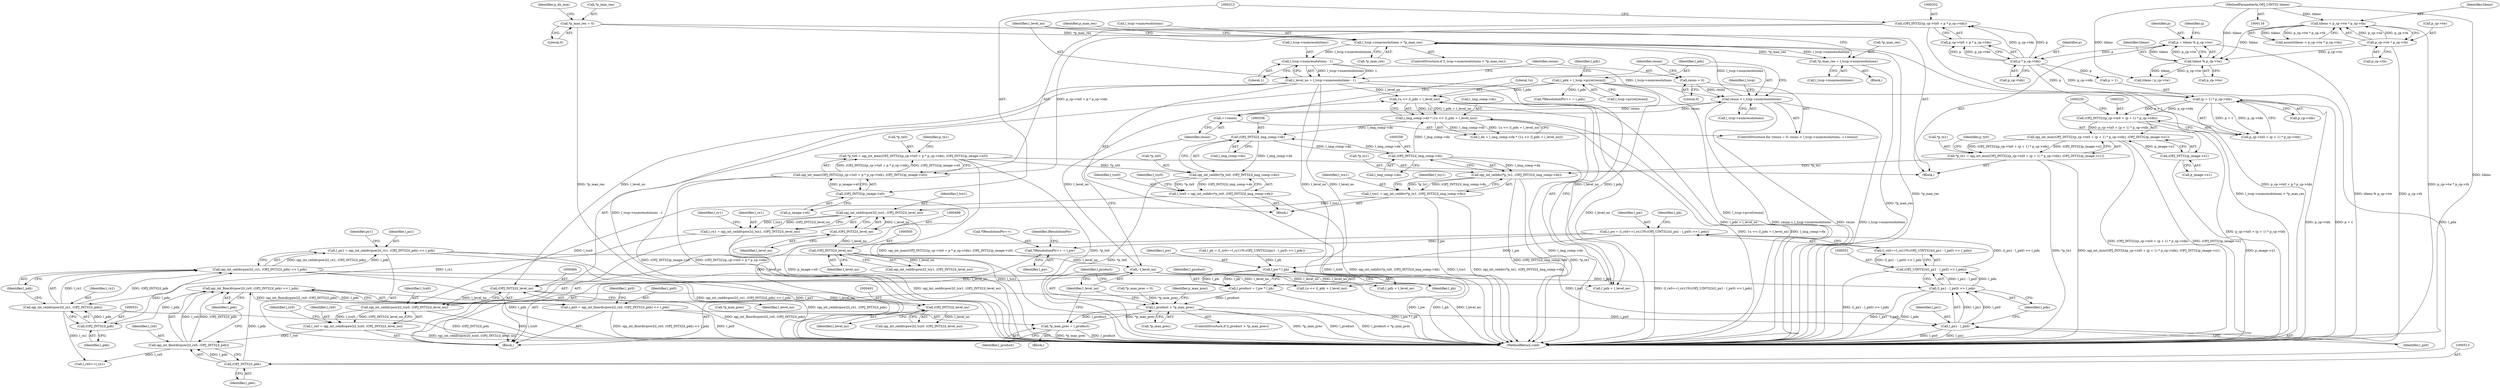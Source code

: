 digraph "1_openjpeg_5d00b719f4b93b1445e6fb4c766b9a9883c57949@integer" {
"1000543" [label="(Call,l_pw = (l_rx0==l_rx1)?0:(OPJ_UINT32)((l_px1 - l_px0) >> l_pdx))"];
"1000550" [label="(Call,(OPJ_UINT32)((l_px1 - l_px0) >> l_pdx))"];
"1000552" [label="(Call,(l_px1 - l_px0) >> l_pdx)"];
"1000553" [label="(Call,l_px1 - l_px0)"];
"1000525" [label="(Call,l_px1 = opj_int_ceildivpow2(l_rx1, (OPJ_INT32)l_pdx) << l_pdx)"];
"1000527" [label="(Call,opj_int_ceildivpow2(l_rx1, (OPJ_INT32)l_pdx) << l_pdx)"];
"1000528" [label="(Call,opj_int_ceildivpow2(l_rx1, (OPJ_INT32)l_pdx))"];
"1000493" [label="(Call,l_rx1 = opj_int_ceildivpow2(l_tcx1, (OPJ_INT32)l_level_no))"];
"1000495" [label="(Call,opj_int_ceildivpow2(l_tcx1, (OPJ_INT32)l_level_no))"];
"1000352" [label="(Call,l_tcx1 = opj_int_ceildiv(*p_tx1, (OPJ_INT32)l_img_comp->dx))"];
"1000354" [label="(Call,opj_int_ceildiv(*p_tx1, (OPJ_INT32)l_img_comp->dx))"];
"1000217" [label="(Call,*p_tx1 = opj_int_min((OPJ_INT32)(p_cp->tx0 + (p + 1) * p_cp->tdx), (OPJ_INT32)p_image->x1))"];
"1000220" [label="(Call,opj_int_min((OPJ_INT32)(p_cp->tx0 + (p + 1) * p_cp->tdx), (OPJ_INT32)p_image->x1))"];
"1000221" [label="(Call,(OPJ_INT32)(p_cp->tx0 + (p + 1) * p_cp->tdx))"];
"1000227" [label="(Call,(p + 1) * p_cp->tdx)"];
"1000207" [label="(Call,p * p_cp->tdx)"];
"1000183" [label="(Call,p = tileno % p_cp->tw)"];
"1000185" [label="(Call,tileno % p_cp->tw)"];
"1000156" [label="(Call,tileno < p_cp->tw * p_cp->th)"];
"1000119" [label="(MethodParameterIn,OPJ_UINT32 tileno)"];
"1000158" [label="(Call,p_cp->tw * p_cp->th)"];
"1000234" [label="(Call,(OPJ_INT32)p_image->x1)"];
"1000357" [label="(Call,(OPJ_INT32)l_img_comp->dx)"];
"1000337" [label="(Call,(OPJ_INT32)l_img_comp->dx)"];
"1000433" [label="(Call,l_img_comp->dx * (1u << (l_pdx + l_level_no)))"];
"1000437" [label="(Call,1u << (l_pdx + l_level_no))"];
"1000407" [label="(Call,l_pdx = l_tccp->prcw[resno])"];
"1000596" [label="(Call,--l_level_no)"];
"1000504" [label="(Call,(OPJ_INT32)l_level_no)"];
"1000497" [label="(Call,(OPJ_INT32)l_level_no)"];
"1000490" [label="(Call,(OPJ_INT32)l_level_no)"];
"1000483" [label="(Call,(OPJ_INT32)l_level_no)"];
"1000386" [label="(Call,l_level_no = l_tccp->numresolutions - 1)"];
"1000388" [label="(Call,l_tccp->numresolutions - 1)"];
"1000373" [label="(Call,l_tccp->numresolutions > *p_max_res)"];
"1000397" [label="(Call,resno < l_tccp->numresolutions)"];
"1000402" [label="(Call,++resno)"];
"1000394" [label="(Call,resno = 0)"];
"1000285" [label="(Call,*p_max_res = 0)"];
"1000380" [label="(Call,*p_max_res = l_tccp->numresolutions)"];
"1000530" [label="(Call,(OPJ_INT32)l_pdx)"];
"1000509" [label="(Call,opj_int_floordivpow2(l_rx0, (OPJ_INT32)l_pdx) << l_pdx)"];
"1000510" [label="(Call,opj_int_floordivpow2(l_rx0, (OPJ_INT32)l_pdx))"];
"1000479" [label="(Call,l_rx0 = opj_int_ceildivpow2(l_tcx0, (OPJ_INT32)l_level_no))"];
"1000481" [label="(Call,opj_int_ceildivpow2(l_tcx0, (OPJ_INT32)l_level_no))"];
"1000332" [label="(Call,l_tcx0 = opj_int_ceildiv(*p_tx0, (OPJ_INT32)l_img_comp->dx))"];
"1000334" [label="(Call,opj_int_ceildiv(*p_tx0, (OPJ_INT32)l_img_comp->dx))"];
"1000197" [label="(Call,*p_tx0 = opj_int_max((OPJ_INT32)(p_cp->tx0 + p * p_cp->tdx), (OPJ_INT32)p_image->x0))"];
"1000200" [label="(Call,opj_int_max((OPJ_INT32)(p_cp->tx0 + p * p_cp->tdx), (OPJ_INT32)p_image->x0))"];
"1000201" [label="(Call,(OPJ_INT32)(p_cp->tx0 + p * p_cp->tdx))"];
"1000212" [label="(Call,(OPJ_INT32)p_image->x0)"];
"1000512" [label="(Call,(OPJ_INT32)l_pdx)"];
"1000507" [label="(Call,l_px0 = opj_int_floordivpow2(l_rx0, (OPJ_INT32)l_pdx) << l_pdx)"];
"1000571" [label="(Call,*lResolutionPtr++ = l_pw)"];
"1000583" [label="(Call,l_pw * l_ph)"];
"1000581" [label="(Call,l_product = l_pw * l_ph)"];
"1000587" [label="(Call,l_product > *p_max_prec)"];
"1000592" [label="(Call,*p_max_prec = l_product)"];
"1000533" [label="(Identifier,l_pdx)"];
"1000183" [label="(Call,p = tileno % p_cp->tw)"];
"1000192" [label="(Call,tileno / p_cp->tw)"];
"1000187" [label="(Call,p_cp->tw)"];
"1000339" [label="(Call,l_img_comp->dx)"];
"1000546" [label="(Call,l_rx0==l_rx1)"];
"1000387" [label="(Identifier,l_level_no)"];
"1000499" [label="(Identifier,l_level_no)"];
"1000595" [label="(Identifier,l_product)"];
"1000381" [label="(Call,*p_max_res)"];
"1000506" [label="(Identifier,l_level_no)"];
"1000404" [label="(Block,)"];
"1000495" [label="(Call,opj_int_ceildivpow2(l_tcx1, (OPJ_INT32)l_level_no))"];
"1000448" [label="(Call,1u << (l_pdy + l_level_no))"];
"1000433" [label="(Call,l_img_comp->dx * (1u << (l_pdx + l_level_no)))"];
"1000488" [label="(Call,opj_int_ceildivpow2(l_tcy0, (OPJ_INT32)l_level_no))"];
"1000156" [label="(Call,tileno < p_cp->tw * p_cp->th)"];
"1000515" [label="(Identifier,l_pdx)"];
"1000386" [label="(Call,l_level_no = l_tccp->numresolutions - 1)"];
"1000415" [label="(Identifier,l_pdy)"];
"1000353" [label="(Identifier,l_tcx1)"];
"1000286" [label="(Call,*p_max_res)"];
"1000556" [label="(Identifier,l_pdx)"];
"1000208" [label="(Identifier,p)"];
"1000596" [label="(Call,--l_level_no)"];
"1000530" [label="(Call,(OPJ_INT32)l_pdx)"];
"1000583" [label="(Call,l_pw * l_ph)"];
"1000352" [label="(Call,l_tcx1 = opj_int_ceildiv(*p_tx1, (OPJ_INT32)l_img_comp->dx))"];
"1000217" [label="(Call,*p_tx1 = opj_int_min((OPJ_INT32)(p_cp->tx0 + (p + 1) * p_cp->tdx), (OPJ_INT32)p_image->x1))"];
"1000186" [label="(Identifier,tileno)"];
"1000511" [label="(Identifier,l_rx0)"];
"1000359" [label="(Call,l_img_comp->dx)"];
"1000343" [label="(Identifier,l_tcy0)"];
"1000220" [label="(Call,opj_int_min((OPJ_INT32)(p_cp->tx0 + (p + 1) * p_cp->tdx), (OPJ_INT32)p_image->x1))"];
"1000602" [label="(MethodReturn,void)"];
"1000158" [label="(Call,p_cp->tw * p_cp->th)"];
"1000434" [label="(Call,l_img_comp->dx)"];
"1000582" [label="(Identifier,l_product)"];
"1000392" [label="(Literal,1)"];
"1000397" [label="(Call,resno < l_tccp->numresolutions)"];
"1000408" [label="(Identifier,l_pdx)"];
"1000584" [label="(Identifier,l_pw)"];
"1000212" [label="(Call,(OPJ_INT32)p_image->x0)"];
"1000571" [label="(Call,*lResolutionPtr++ = l_pw)"];
"1000512" [label="(Call,(OPJ_INT32)l_pdx)"];
"1000526" [label="(Identifier,l_px1)"];
"1000200" [label="(Call,opj_int_max((OPJ_INT32)(p_cp->tx0 + p * p_cp->tdx), (OPJ_INT32)p_image->x0))"];
"1000388" [label="(Call,l_tccp->numresolutions - 1)"];
"1000483" [label="(Call,(OPJ_INT32)l_level_no)"];
"1000508" [label="(Identifier,l_px0)"];
"1000281" [label="(Call,*p_max_prec = 0)"];
"1000197" [label="(Call,*p_tx0 = opj_int_max((OPJ_INT32)(p_cp->tx0 + p * p_cp->tdx), (OPJ_INT32)p_image->x0))"];
"1000379" [label="(Block,)"];
"1000585" [label="(Identifier,l_ph)"];
"1000494" [label="(Identifier,l_rx1)"];
"1000285" [label="(Call,*p_max_res = 0)"];
"1000579" [label="(Identifier,lResolutionPtr)"];
"1000380" [label="(Call,*p_max_res = l_tccp->numresolutions)"];
"1000493" [label="(Call,l_rx1 = opj_int_ceildivpow2(l_tcx1, (OPJ_INT32)l_level_no))"];
"1000363" [label="(Identifier,l_tcy1)"];
"1000162" [label="(Call,p_cp->th)"];
"1000231" [label="(Call,p_cp->tdx)"];
"1000597" [label="(Identifier,l_level_no)"];
"1000485" [label="(Identifier,l_level_no)"];
"1000557" [label="(Call,l_ph = (l_ry0==l_ry1)?0:(OPJ_UINT32)((py1 - l_py0) >> l_pdy))"];
"1000502" [label="(Call,opj_int_ceildivpow2(l_tcy1, (OPJ_INT32)l_level_no))"];
"1000223" [label="(Call,p_cp->tx0 + (p + 1) * p_cp->tdx)"];
"1000396" [label="(Literal,0)"];
"1000587" [label="(Call,l_product > *p_max_prec)"];
"1000552" [label="(Call,(l_px1 - l_px0) >> l_pdx)"];
"1000393" [label="(ControlStructure,for (resno = 0; resno < l_tccp->numresolutions; ++resno))"];
"1000588" [label="(Identifier,l_product)"];
"1000545" [label="(Call,(l_rx0==l_rx1)?0:(OPJ_UINT32)((l_px1 - l_px0) >> l_pdx))"];
"1000487" [label="(Identifier,l_ry0)"];
"1000402" [label="(Call,++resno)"];
"1000479" [label="(Call,l_rx0 = opj_int_ceildivpow2(l_tcx0, (OPJ_INT32)l_level_no))"];
"1000589" [label="(Call,*p_max_prec)"];
"1000599" [label="(Identifier,l_tccp)"];
"1000555" [label="(Identifier,l_px0)"];
"1000501" [label="(Identifier,l_ry1)"];
"1000480" [label="(Identifier,l_rx0)"];
"1000218" [label="(Call,*p_tx1)"];
"1000221" [label="(Call,(OPJ_INT32)(p_cp->tx0 + (p + 1) * p_cp->tdx))"];
"1000394" [label="(Call,resno = 0)"];
"1000185" [label="(Call,tileno % p_cp->tw)"];
"1000377" [label="(Call,*p_max_res)"];
"1000431" [label="(Call,l_dx = l_img_comp->dx * (1u << (l_pdx + l_level_no)))"];
"1000544" [label="(Identifier,l_pw)"];
"1000373" [label="(Call,l_tccp->numresolutions > *p_max_res)"];
"1000553" [label="(Call,l_px1 - l_px0)"];
"1000593" [label="(Call,*p_max_prec)"];
"1000591" [label="(Block,)"];
"1000332" [label="(Call,l_tcx0 = opj_int_ceildiv(*p_tx0, (OPJ_INT32)l_img_comp->dx))"];
"1000532" [label="(Identifier,l_pdx)"];
"1000507" [label="(Call,l_px0 = opj_int_floordivpow2(l_rx0, (OPJ_INT32)l_pdx) << l_pdx)"];
"1000219" [label="(Identifier,p_tx1)"];
"1000529" [label="(Identifier,l_rx1)"];
"1000514" [label="(Identifier,l_pdx)"];
"1000155" [label="(Call,assert(tileno < p_cp->tw * p_cp->th))"];
"1000191" [label="(Identifier,q)"];
"1000241" [label="(Identifier,p_ty0)"];
"1000482" [label="(Identifier,l_tcx0)"];
"1000421" [label="(Call,*lResolutionPtr++ = l_pdx)"];
"1000201" [label="(Call,(OPJ_INT32)(p_cp->tx0 + p * p_cp->tdx))"];
"1000572" [label="(Call,*lResolutionPtr++)"];
"1000517" [label="(Identifier,l_py0)"];
"1000403" [label="(Identifier,resno)"];
"1000288" [label="(Literal,0)"];
"1000357" [label="(Call,(OPJ_INT32)l_img_comp->dx)"];
"1000159" [label="(Call,p_cp->tw)"];
"1000308" [label="(Block,)"];
"1000450" [label="(Call,l_pdy + l_level_no)"];
"1000157" [label="(Identifier,tileno)"];
"1000535" [label="(Identifier,py1)"];
"1000439" [label="(Call,l_pdx + l_level_no)"];
"1000236" [label="(Call,p_image->x1)"];
"1000481" [label="(Call,opj_int_ceildivpow2(l_tcx0, (OPJ_INT32)l_level_no))"];
"1000586" [label="(ControlStructure,if (l_product > *p_max_prec))"];
"1000492" [label="(Identifier,l_level_no)"];
"1000592" [label="(Call,*p_max_prec = l_product)"];
"1000198" [label="(Call,*p_tx0)"];
"1000525" [label="(Call,l_px1 = opj_int_ceildivpow2(l_rx1, (OPJ_INT32)l_pdx) << l_pdx)"];
"1000209" [label="(Call,p_cp->tdx)"];
"1000334" [label="(Call,opj_int_ceildiv(*p_tx0, (OPJ_INT32)l_img_comp->dx))"];
"1000558" [label="(Identifier,l_ph)"];
"1000382" [label="(Identifier,p_max_res)"];
"1000227" [label="(Call,(p + 1) * p_cp->tdx)"];
"1000504" [label="(Call,(OPJ_INT32)l_level_no)"];
"1000291" [label="(Identifier,p_dx_min)"];
"1000355" [label="(Call,*p_tx1)"];
"1000543" [label="(Call,l_pw = (l_rx0==l_rx1)?0:(OPJ_UINT32)((l_px1 - l_px0) >> l_pdx))"];
"1000554" [label="(Identifier,l_px1)"];
"1000527" [label="(Call,opj_int_ceildivpow2(l_rx1, (OPJ_INT32)l_pdx) << l_pdx)"];
"1000333" [label="(Identifier,l_tcx0)"];
"1000398" [label="(Identifier,resno)"];
"1000234" [label="(Call,(OPJ_INT32)p_image->x1)"];
"1000354" [label="(Call,opj_int_ceildiv(*p_tx1, (OPJ_INT32)l_img_comp->dx))"];
"1000372" [label="(ControlStructure,if (l_tccp->numresolutions > *p_max_res))"];
"1000437" [label="(Call,1u << (l_pdx + l_level_no))"];
"1000407" [label="(Call,l_pdx = l_tccp->prcw[resno])"];
"1000383" [label="(Call,l_tccp->numresolutions)"];
"1000214" [label="(Call,p_image->x0)"];
"1000509" [label="(Call,opj_int_floordivpow2(l_rx0, (OPJ_INT32)l_pdx) << l_pdx)"];
"1000438" [label="(Literal,1u)"];
"1000575" [label="(Identifier,l_pw)"];
"1000496" [label="(Identifier,l_tcx1)"];
"1000550" [label="(Call,(OPJ_UINT32)((l_px1 - l_px0) >> l_pdx))"];
"1000399" [label="(Call,l_tccp->numresolutions)"];
"1000337" [label="(Call,(OPJ_INT32)l_img_comp->dx)"];
"1000497" [label="(Call,(OPJ_INT32)l_level_no)"];
"1000335" [label="(Call,*p_tx0)"];
"1000409" [label="(Call,l_tccp->prcw[resno])"];
"1000490" [label="(Call,(OPJ_INT32)l_level_no)"];
"1000581" [label="(Call,l_product = l_pw * l_ph)"];
"1000594" [label="(Identifier,p_max_prec)"];
"1000129" [label="(Block,)"];
"1000119" [label="(MethodParameterIn,OPJ_UINT32 tileno)"];
"1000389" [label="(Call,l_tccp->numresolutions)"];
"1000207" [label="(Call,p * p_cp->tdx)"];
"1000510" [label="(Call,opj_int_floordivpow2(l_rx0, (OPJ_INT32)l_pdx))"];
"1000203" [label="(Call,p_cp->tx0 + p * p_cp->tdx)"];
"1000528" [label="(Call,opj_int_ceildivpow2(l_rx1, (OPJ_INT32)l_pdx))"];
"1000374" [label="(Call,l_tccp->numresolutions)"];
"1000395" [label="(Identifier,resno)"];
"1000228" [label="(Call,p + 1)"];
"1000184" [label="(Identifier,p)"];
"1000543" -> "1000404"  [label="AST: "];
"1000543" -> "1000545"  [label="CFG: "];
"1000544" -> "1000543"  [label="AST: "];
"1000545" -> "1000543"  [label="AST: "];
"1000558" -> "1000543"  [label="CFG: "];
"1000543" -> "1000602"  [label="DDG: (l_rx0==l_rx1)?0:(OPJ_UINT32)((l_px1 - l_px0) >> l_pdx)"];
"1000550" -> "1000543"  [label="DDG: (l_px1 - l_px0) >> l_pdx"];
"1000543" -> "1000571"  [label="DDG: l_pw"];
"1000543" -> "1000583"  [label="DDG: l_pw"];
"1000550" -> "1000545"  [label="AST: "];
"1000550" -> "1000552"  [label="CFG: "];
"1000551" -> "1000550"  [label="AST: "];
"1000552" -> "1000550"  [label="AST: "];
"1000545" -> "1000550"  [label="CFG: "];
"1000550" -> "1000602"  [label="DDG: (l_px1 - l_px0) >> l_pdx"];
"1000550" -> "1000545"  [label="DDG: (l_px1 - l_px0) >> l_pdx"];
"1000552" -> "1000550"  [label="DDG: l_px1 - l_px0"];
"1000552" -> "1000550"  [label="DDG: l_pdx"];
"1000552" -> "1000556"  [label="CFG: "];
"1000553" -> "1000552"  [label="AST: "];
"1000556" -> "1000552"  [label="AST: "];
"1000552" -> "1000602"  [label="DDG: l_px1 - l_px0"];
"1000552" -> "1000602"  [label="DDG: l_pdx"];
"1000553" -> "1000552"  [label="DDG: l_px1"];
"1000553" -> "1000552"  [label="DDG: l_px0"];
"1000527" -> "1000552"  [label="DDG: l_pdx"];
"1000553" -> "1000555"  [label="CFG: "];
"1000554" -> "1000553"  [label="AST: "];
"1000555" -> "1000553"  [label="AST: "];
"1000556" -> "1000553"  [label="CFG: "];
"1000553" -> "1000602"  [label="DDG: l_px1"];
"1000553" -> "1000602"  [label="DDG: l_px0"];
"1000525" -> "1000553"  [label="DDG: l_px1"];
"1000507" -> "1000553"  [label="DDG: l_px0"];
"1000525" -> "1000404"  [label="AST: "];
"1000525" -> "1000527"  [label="CFG: "];
"1000526" -> "1000525"  [label="AST: "];
"1000527" -> "1000525"  [label="AST: "];
"1000535" -> "1000525"  [label="CFG: "];
"1000525" -> "1000602"  [label="DDG: l_px1"];
"1000525" -> "1000602"  [label="DDG: opj_int_ceildivpow2(l_rx1, (OPJ_INT32)l_pdx) << l_pdx"];
"1000527" -> "1000525"  [label="DDG: opj_int_ceildivpow2(l_rx1, (OPJ_INT32)l_pdx)"];
"1000527" -> "1000525"  [label="DDG: l_pdx"];
"1000527" -> "1000533"  [label="CFG: "];
"1000528" -> "1000527"  [label="AST: "];
"1000533" -> "1000527"  [label="AST: "];
"1000527" -> "1000602"  [label="DDG: l_pdx"];
"1000527" -> "1000602"  [label="DDG: opj_int_ceildivpow2(l_rx1, (OPJ_INT32)l_pdx)"];
"1000528" -> "1000527"  [label="DDG: l_rx1"];
"1000528" -> "1000527"  [label="DDG: (OPJ_INT32)l_pdx"];
"1000530" -> "1000527"  [label="DDG: l_pdx"];
"1000528" -> "1000530"  [label="CFG: "];
"1000529" -> "1000528"  [label="AST: "];
"1000530" -> "1000528"  [label="AST: "];
"1000533" -> "1000528"  [label="CFG: "];
"1000528" -> "1000602"  [label="DDG: (OPJ_INT32)l_pdx"];
"1000493" -> "1000528"  [label="DDG: l_rx1"];
"1000530" -> "1000528"  [label="DDG: l_pdx"];
"1000528" -> "1000546"  [label="DDG: l_rx1"];
"1000493" -> "1000404"  [label="AST: "];
"1000493" -> "1000495"  [label="CFG: "];
"1000494" -> "1000493"  [label="AST: "];
"1000495" -> "1000493"  [label="AST: "];
"1000501" -> "1000493"  [label="CFG: "];
"1000493" -> "1000602"  [label="DDG: opj_int_ceildivpow2(l_tcx1, (OPJ_INT32)l_level_no)"];
"1000495" -> "1000493"  [label="DDG: l_tcx1"];
"1000495" -> "1000493"  [label="DDG: (OPJ_INT32)l_level_no"];
"1000495" -> "1000497"  [label="CFG: "];
"1000496" -> "1000495"  [label="AST: "];
"1000497" -> "1000495"  [label="AST: "];
"1000495" -> "1000602"  [label="DDG: l_tcx1"];
"1000352" -> "1000495"  [label="DDG: l_tcx1"];
"1000497" -> "1000495"  [label="DDG: l_level_no"];
"1000352" -> "1000308"  [label="AST: "];
"1000352" -> "1000354"  [label="CFG: "];
"1000353" -> "1000352"  [label="AST: "];
"1000354" -> "1000352"  [label="AST: "];
"1000363" -> "1000352"  [label="CFG: "];
"1000352" -> "1000602"  [label="DDG: l_tcx1"];
"1000352" -> "1000602"  [label="DDG: opj_int_ceildiv(*p_tx1, (OPJ_INT32)l_img_comp->dx)"];
"1000354" -> "1000352"  [label="DDG: *p_tx1"];
"1000354" -> "1000352"  [label="DDG: (OPJ_INT32)l_img_comp->dx"];
"1000354" -> "1000357"  [label="CFG: "];
"1000355" -> "1000354"  [label="AST: "];
"1000357" -> "1000354"  [label="AST: "];
"1000354" -> "1000602"  [label="DDG: (OPJ_INT32)l_img_comp->dx"];
"1000354" -> "1000602"  [label="DDG: *p_tx1"];
"1000217" -> "1000354"  [label="DDG: *p_tx1"];
"1000357" -> "1000354"  [label="DDG: l_img_comp->dx"];
"1000217" -> "1000129"  [label="AST: "];
"1000217" -> "1000220"  [label="CFG: "];
"1000218" -> "1000217"  [label="AST: "];
"1000220" -> "1000217"  [label="AST: "];
"1000241" -> "1000217"  [label="CFG: "];
"1000217" -> "1000602"  [label="DDG: *p_tx1"];
"1000217" -> "1000602"  [label="DDG: opj_int_min((OPJ_INT32)(p_cp->tx0 + (p + 1) * p_cp->tdx), (OPJ_INT32)p_image->x1)"];
"1000220" -> "1000217"  [label="DDG: (OPJ_INT32)(p_cp->tx0 + (p + 1) * p_cp->tdx)"];
"1000220" -> "1000217"  [label="DDG: (OPJ_INT32)p_image->x1"];
"1000220" -> "1000234"  [label="CFG: "];
"1000221" -> "1000220"  [label="AST: "];
"1000234" -> "1000220"  [label="AST: "];
"1000220" -> "1000602"  [label="DDG: (OPJ_INT32)(p_cp->tx0 + (p + 1) * p_cp->tdx)"];
"1000220" -> "1000602"  [label="DDG: (OPJ_INT32)p_image->x1"];
"1000221" -> "1000220"  [label="DDG: p_cp->tx0 + (p + 1) * p_cp->tdx"];
"1000234" -> "1000220"  [label="DDG: p_image->x1"];
"1000221" -> "1000223"  [label="CFG: "];
"1000222" -> "1000221"  [label="AST: "];
"1000223" -> "1000221"  [label="AST: "];
"1000235" -> "1000221"  [label="CFG: "];
"1000221" -> "1000602"  [label="DDG: p_cp->tx0 + (p + 1) * p_cp->tdx"];
"1000227" -> "1000221"  [label="DDG: p + 1"];
"1000227" -> "1000221"  [label="DDG: p_cp->tdx"];
"1000227" -> "1000223"  [label="AST: "];
"1000227" -> "1000231"  [label="CFG: "];
"1000228" -> "1000227"  [label="AST: "];
"1000231" -> "1000227"  [label="AST: "];
"1000223" -> "1000227"  [label="CFG: "];
"1000227" -> "1000602"  [label="DDG: p + 1"];
"1000227" -> "1000602"  [label="DDG: p_cp->tdx"];
"1000227" -> "1000223"  [label="DDG: p + 1"];
"1000227" -> "1000223"  [label="DDG: p_cp->tdx"];
"1000207" -> "1000227"  [label="DDG: p"];
"1000207" -> "1000227"  [label="DDG: p_cp->tdx"];
"1000207" -> "1000203"  [label="AST: "];
"1000207" -> "1000209"  [label="CFG: "];
"1000208" -> "1000207"  [label="AST: "];
"1000209" -> "1000207"  [label="AST: "];
"1000203" -> "1000207"  [label="CFG: "];
"1000207" -> "1000201"  [label="DDG: p"];
"1000207" -> "1000201"  [label="DDG: p_cp->tdx"];
"1000207" -> "1000203"  [label="DDG: p"];
"1000207" -> "1000203"  [label="DDG: p_cp->tdx"];
"1000183" -> "1000207"  [label="DDG: p"];
"1000207" -> "1000228"  [label="DDG: p"];
"1000183" -> "1000129"  [label="AST: "];
"1000183" -> "1000185"  [label="CFG: "];
"1000184" -> "1000183"  [label="AST: "];
"1000185" -> "1000183"  [label="AST: "];
"1000191" -> "1000183"  [label="CFG: "];
"1000183" -> "1000602"  [label="DDG: tileno % p_cp->tw"];
"1000185" -> "1000183"  [label="DDG: tileno"];
"1000185" -> "1000183"  [label="DDG: p_cp->tw"];
"1000185" -> "1000187"  [label="CFG: "];
"1000186" -> "1000185"  [label="AST: "];
"1000187" -> "1000185"  [label="AST: "];
"1000156" -> "1000185"  [label="DDG: tileno"];
"1000119" -> "1000185"  [label="DDG: tileno"];
"1000158" -> "1000185"  [label="DDG: p_cp->tw"];
"1000185" -> "1000192"  [label="DDG: tileno"];
"1000185" -> "1000192"  [label="DDG: p_cp->tw"];
"1000156" -> "1000155"  [label="AST: "];
"1000156" -> "1000158"  [label="CFG: "];
"1000157" -> "1000156"  [label="AST: "];
"1000158" -> "1000156"  [label="AST: "];
"1000155" -> "1000156"  [label="CFG: "];
"1000156" -> "1000602"  [label="DDG: p_cp->tw * p_cp->th"];
"1000156" -> "1000155"  [label="DDG: tileno"];
"1000156" -> "1000155"  [label="DDG: p_cp->tw * p_cp->th"];
"1000119" -> "1000156"  [label="DDG: tileno"];
"1000158" -> "1000156"  [label="DDG: p_cp->tw"];
"1000158" -> "1000156"  [label="DDG: p_cp->th"];
"1000119" -> "1000116"  [label="AST: "];
"1000119" -> "1000602"  [label="DDG: tileno"];
"1000119" -> "1000192"  [label="DDG: tileno"];
"1000158" -> "1000162"  [label="CFG: "];
"1000159" -> "1000158"  [label="AST: "];
"1000162" -> "1000158"  [label="AST: "];
"1000158" -> "1000602"  [label="DDG: p_cp->th"];
"1000234" -> "1000236"  [label="CFG: "];
"1000235" -> "1000234"  [label="AST: "];
"1000236" -> "1000234"  [label="AST: "];
"1000234" -> "1000602"  [label="DDG: p_image->x1"];
"1000357" -> "1000359"  [label="CFG: "];
"1000358" -> "1000357"  [label="AST: "];
"1000359" -> "1000357"  [label="AST: "];
"1000357" -> "1000602"  [label="DDG: l_img_comp->dx"];
"1000357" -> "1000337"  [label="DDG: l_img_comp->dx"];
"1000337" -> "1000357"  [label="DDG: l_img_comp->dx"];
"1000357" -> "1000433"  [label="DDG: l_img_comp->dx"];
"1000337" -> "1000334"  [label="AST: "];
"1000337" -> "1000339"  [label="CFG: "];
"1000338" -> "1000337"  [label="AST: "];
"1000339" -> "1000337"  [label="AST: "];
"1000334" -> "1000337"  [label="CFG: "];
"1000337" -> "1000334"  [label="DDG: l_img_comp->dx"];
"1000433" -> "1000337"  [label="DDG: l_img_comp->dx"];
"1000433" -> "1000431"  [label="AST: "];
"1000433" -> "1000437"  [label="CFG: "];
"1000434" -> "1000433"  [label="AST: "];
"1000437" -> "1000433"  [label="AST: "];
"1000431" -> "1000433"  [label="CFG: "];
"1000433" -> "1000602"  [label="DDG: 1u << (l_pdx + l_level_no)"];
"1000433" -> "1000602"  [label="DDG: l_img_comp->dx"];
"1000433" -> "1000431"  [label="DDG: l_img_comp->dx"];
"1000433" -> "1000431"  [label="DDG: 1u << (l_pdx + l_level_no)"];
"1000437" -> "1000433"  [label="DDG: 1u"];
"1000437" -> "1000433"  [label="DDG: l_pdx + l_level_no"];
"1000437" -> "1000439"  [label="CFG: "];
"1000438" -> "1000437"  [label="AST: "];
"1000439" -> "1000437"  [label="AST: "];
"1000437" -> "1000602"  [label="DDG: l_pdx + l_level_no"];
"1000407" -> "1000437"  [label="DDG: l_pdx"];
"1000596" -> "1000437"  [label="DDG: l_level_no"];
"1000386" -> "1000437"  [label="DDG: l_level_no"];
"1000407" -> "1000404"  [label="AST: "];
"1000407" -> "1000409"  [label="CFG: "];
"1000408" -> "1000407"  [label="AST: "];
"1000409" -> "1000407"  [label="AST: "];
"1000415" -> "1000407"  [label="CFG: "];
"1000407" -> "1000602"  [label="DDG: l_tccp->prcw[resno]"];
"1000407" -> "1000421"  [label="DDG: l_pdx"];
"1000407" -> "1000439"  [label="DDG: l_pdx"];
"1000407" -> "1000512"  [label="DDG: l_pdx"];
"1000596" -> "1000404"  [label="AST: "];
"1000596" -> "1000597"  [label="CFG: "];
"1000597" -> "1000596"  [label="AST: "];
"1000403" -> "1000596"  [label="CFG: "];
"1000596" -> "1000602"  [label="DDG: l_level_no"];
"1000596" -> "1000439"  [label="DDG: l_level_no"];
"1000596" -> "1000448"  [label="DDG: l_level_no"];
"1000596" -> "1000450"  [label="DDG: l_level_no"];
"1000596" -> "1000483"  [label="DDG: l_level_no"];
"1000504" -> "1000596"  [label="DDG: l_level_no"];
"1000504" -> "1000502"  [label="AST: "];
"1000504" -> "1000506"  [label="CFG: "];
"1000505" -> "1000504"  [label="AST: "];
"1000506" -> "1000504"  [label="AST: "];
"1000502" -> "1000504"  [label="CFG: "];
"1000504" -> "1000502"  [label="DDG: l_level_no"];
"1000497" -> "1000504"  [label="DDG: l_level_no"];
"1000497" -> "1000499"  [label="CFG: "];
"1000498" -> "1000497"  [label="AST: "];
"1000499" -> "1000497"  [label="AST: "];
"1000490" -> "1000497"  [label="DDG: l_level_no"];
"1000490" -> "1000488"  [label="AST: "];
"1000490" -> "1000492"  [label="CFG: "];
"1000491" -> "1000490"  [label="AST: "];
"1000492" -> "1000490"  [label="AST: "];
"1000488" -> "1000490"  [label="CFG: "];
"1000490" -> "1000488"  [label="DDG: l_level_no"];
"1000483" -> "1000490"  [label="DDG: l_level_no"];
"1000483" -> "1000481"  [label="AST: "];
"1000483" -> "1000485"  [label="CFG: "];
"1000484" -> "1000483"  [label="AST: "];
"1000485" -> "1000483"  [label="AST: "];
"1000481" -> "1000483"  [label="CFG: "];
"1000483" -> "1000481"  [label="DDG: l_level_no"];
"1000386" -> "1000483"  [label="DDG: l_level_no"];
"1000386" -> "1000308"  [label="AST: "];
"1000386" -> "1000388"  [label="CFG: "];
"1000387" -> "1000386"  [label="AST: "];
"1000388" -> "1000386"  [label="AST: "];
"1000395" -> "1000386"  [label="CFG: "];
"1000386" -> "1000602"  [label="DDG: l_tccp->numresolutions - 1"];
"1000386" -> "1000602"  [label="DDG: l_level_no"];
"1000388" -> "1000386"  [label="DDG: l_tccp->numresolutions"];
"1000388" -> "1000386"  [label="DDG: 1"];
"1000386" -> "1000439"  [label="DDG: l_level_no"];
"1000386" -> "1000448"  [label="DDG: l_level_no"];
"1000386" -> "1000450"  [label="DDG: l_level_no"];
"1000388" -> "1000392"  [label="CFG: "];
"1000389" -> "1000388"  [label="AST: "];
"1000392" -> "1000388"  [label="AST: "];
"1000373" -> "1000388"  [label="DDG: l_tccp->numresolutions"];
"1000388" -> "1000397"  [label="DDG: l_tccp->numresolutions"];
"1000373" -> "1000372"  [label="AST: "];
"1000373" -> "1000377"  [label="CFG: "];
"1000374" -> "1000373"  [label="AST: "];
"1000377" -> "1000373"  [label="AST: "];
"1000382" -> "1000373"  [label="CFG: "];
"1000387" -> "1000373"  [label="CFG: "];
"1000373" -> "1000602"  [label="DDG: *p_max_res"];
"1000373" -> "1000602"  [label="DDG: l_tccp->numresolutions > *p_max_res"];
"1000397" -> "1000373"  [label="DDG: l_tccp->numresolutions"];
"1000285" -> "1000373"  [label="DDG: *p_max_res"];
"1000380" -> "1000373"  [label="DDG: *p_max_res"];
"1000373" -> "1000380"  [label="DDG: l_tccp->numresolutions"];
"1000397" -> "1000393"  [label="AST: "];
"1000397" -> "1000399"  [label="CFG: "];
"1000398" -> "1000397"  [label="AST: "];
"1000399" -> "1000397"  [label="AST: "];
"1000408" -> "1000397"  [label="CFG: "];
"1000599" -> "1000397"  [label="CFG: "];
"1000397" -> "1000602"  [label="DDG: resno < l_tccp->numresolutions"];
"1000397" -> "1000602"  [label="DDG: resno"];
"1000397" -> "1000602"  [label="DDG: l_tccp->numresolutions"];
"1000402" -> "1000397"  [label="DDG: resno"];
"1000394" -> "1000397"  [label="DDG: resno"];
"1000397" -> "1000402"  [label="DDG: resno"];
"1000402" -> "1000393"  [label="AST: "];
"1000402" -> "1000403"  [label="CFG: "];
"1000403" -> "1000402"  [label="AST: "];
"1000398" -> "1000402"  [label="CFG: "];
"1000394" -> "1000393"  [label="AST: "];
"1000394" -> "1000396"  [label="CFG: "];
"1000395" -> "1000394"  [label="AST: "];
"1000396" -> "1000394"  [label="AST: "];
"1000398" -> "1000394"  [label="CFG: "];
"1000285" -> "1000129"  [label="AST: "];
"1000285" -> "1000288"  [label="CFG: "];
"1000286" -> "1000285"  [label="AST: "];
"1000288" -> "1000285"  [label="AST: "];
"1000291" -> "1000285"  [label="CFG: "];
"1000285" -> "1000602"  [label="DDG: *p_max_res"];
"1000380" -> "1000379"  [label="AST: "];
"1000380" -> "1000383"  [label="CFG: "];
"1000381" -> "1000380"  [label="AST: "];
"1000383" -> "1000380"  [label="AST: "];
"1000387" -> "1000380"  [label="CFG: "];
"1000380" -> "1000602"  [label="DDG: *p_max_res"];
"1000530" -> "1000532"  [label="CFG: "];
"1000531" -> "1000530"  [label="AST: "];
"1000532" -> "1000530"  [label="AST: "];
"1000509" -> "1000530"  [label="DDG: l_pdx"];
"1000509" -> "1000507"  [label="AST: "];
"1000509" -> "1000515"  [label="CFG: "];
"1000510" -> "1000509"  [label="AST: "];
"1000515" -> "1000509"  [label="AST: "];
"1000507" -> "1000509"  [label="CFG: "];
"1000509" -> "1000602"  [label="DDG: opj_int_floordivpow2(l_rx0, (OPJ_INT32)l_pdx)"];
"1000509" -> "1000507"  [label="DDG: opj_int_floordivpow2(l_rx0, (OPJ_INT32)l_pdx)"];
"1000509" -> "1000507"  [label="DDG: l_pdx"];
"1000510" -> "1000509"  [label="DDG: l_rx0"];
"1000510" -> "1000509"  [label="DDG: (OPJ_INT32)l_pdx"];
"1000512" -> "1000509"  [label="DDG: l_pdx"];
"1000510" -> "1000512"  [label="CFG: "];
"1000511" -> "1000510"  [label="AST: "];
"1000512" -> "1000510"  [label="AST: "];
"1000515" -> "1000510"  [label="CFG: "];
"1000479" -> "1000510"  [label="DDG: l_rx0"];
"1000512" -> "1000510"  [label="DDG: l_pdx"];
"1000510" -> "1000546"  [label="DDG: l_rx0"];
"1000479" -> "1000404"  [label="AST: "];
"1000479" -> "1000481"  [label="CFG: "];
"1000480" -> "1000479"  [label="AST: "];
"1000481" -> "1000479"  [label="AST: "];
"1000487" -> "1000479"  [label="CFG: "];
"1000479" -> "1000602"  [label="DDG: opj_int_ceildivpow2(l_tcx0, (OPJ_INT32)l_level_no)"];
"1000481" -> "1000479"  [label="DDG: l_tcx0"];
"1000481" -> "1000479"  [label="DDG: (OPJ_INT32)l_level_no"];
"1000482" -> "1000481"  [label="AST: "];
"1000481" -> "1000602"  [label="DDG: l_tcx0"];
"1000332" -> "1000481"  [label="DDG: l_tcx0"];
"1000332" -> "1000308"  [label="AST: "];
"1000332" -> "1000334"  [label="CFG: "];
"1000333" -> "1000332"  [label="AST: "];
"1000334" -> "1000332"  [label="AST: "];
"1000343" -> "1000332"  [label="CFG: "];
"1000332" -> "1000602"  [label="DDG: opj_int_ceildiv(*p_tx0, (OPJ_INT32)l_img_comp->dx)"];
"1000332" -> "1000602"  [label="DDG: l_tcx0"];
"1000334" -> "1000332"  [label="DDG: *p_tx0"];
"1000334" -> "1000332"  [label="DDG: (OPJ_INT32)l_img_comp->dx"];
"1000335" -> "1000334"  [label="AST: "];
"1000334" -> "1000602"  [label="DDG: *p_tx0"];
"1000197" -> "1000334"  [label="DDG: *p_tx0"];
"1000197" -> "1000129"  [label="AST: "];
"1000197" -> "1000200"  [label="CFG: "];
"1000198" -> "1000197"  [label="AST: "];
"1000200" -> "1000197"  [label="AST: "];
"1000219" -> "1000197"  [label="CFG: "];
"1000197" -> "1000602"  [label="DDG: opj_int_max((OPJ_INT32)(p_cp->tx0 + p * p_cp->tdx), (OPJ_INT32)p_image->x0)"];
"1000197" -> "1000602"  [label="DDG: *p_tx0"];
"1000200" -> "1000197"  [label="DDG: (OPJ_INT32)(p_cp->tx0 + p * p_cp->tdx)"];
"1000200" -> "1000197"  [label="DDG: (OPJ_INT32)p_image->x0"];
"1000200" -> "1000212"  [label="CFG: "];
"1000201" -> "1000200"  [label="AST: "];
"1000212" -> "1000200"  [label="AST: "];
"1000200" -> "1000602"  [label="DDG: (OPJ_INT32)(p_cp->tx0 + p * p_cp->tdx)"];
"1000200" -> "1000602"  [label="DDG: (OPJ_INT32)p_image->x0"];
"1000201" -> "1000200"  [label="DDG: p_cp->tx0 + p * p_cp->tdx"];
"1000212" -> "1000200"  [label="DDG: p_image->x0"];
"1000201" -> "1000203"  [label="CFG: "];
"1000202" -> "1000201"  [label="AST: "];
"1000203" -> "1000201"  [label="AST: "];
"1000213" -> "1000201"  [label="CFG: "];
"1000201" -> "1000602"  [label="DDG: p_cp->tx0 + p * p_cp->tdx"];
"1000212" -> "1000214"  [label="CFG: "];
"1000213" -> "1000212"  [label="AST: "];
"1000214" -> "1000212"  [label="AST: "];
"1000212" -> "1000602"  [label="DDG: p_image->x0"];
"1000512" -> "1000514"  [label="CFG: "];
"1000513" -> "1000512"  [label="AST: "];
"1000514" -> "1000512"  [label="AST: "];
"1000507" -> "1000404"  [label="AST: "];
"1000508" -> "1000507"  [label="AST: "];
"1000517" -> "1000507"  [label="CFG: "];
"1000507" -> "1000602"  [label="DDG: opj_int_floordivpow2(l_rx0, (OPJ_INT32)l_pdx) << l_pdx"];
"1000507" -> "1000602"  [label="DDG: l_px0"];
"1000571" -> "1000404"  [label="AST: "];
"1000571" -> "1000575"  [label="CFG: "];
"1000572" -> "1000571"  [label="AST: "];
"1000575" -> "1000571"  [label="AST: "];
"1000579" -> "1000571"  [label="CFG: "];
"1000583" -> "1000581"  [label="AST: "];
"1000583" -> "1000585"  [label="CFG: "];
"1000584" -> "1000583"  [label="AST: "];
"1000585" -> "1000583"  [label="AST: "];
"1000581" -> "1000583"  [label="CFG: "];
"1000583" -> "1000602"  [label="DDG: l_pw"];
"1000583" -> "1000602"  [label="DDG: l_ph"];
"1000583" -> "1000581"  [label="DDG: l_pw"];
"1000583" -> "1000581"  [label="DDG: l_ph"];
"1000557" -> "1000583"  [label="DDG: l_ph"];
"1000581" -> "1000404"  [label="AST: "];
"1000582" -> "1000581"  [label="AST: "];
"1000588" -> "1000581"  [label="CFG: "];
"1000581" -> "1000602"  [label="DDG: l_pw * l_ph"];
"1000581" -> "1000587"  [label="DDG: l_product"];
"1000587" -> "1000586"  [label="AST: "];
"1000587" -> "1000589"  [label="CFG: "];
"1000588" -> "1000587"  [label="AST: "];
"1000589" -> "1000587"  [label="AST: "];
"1000594" -> "1000587"  [label="CFG: "];
"1000597" -> "1000587"  [label="CFG: "];
"1000587" -> "1000602"  [label="DDG: *p_max_prec"];
"1000587" -> "1000602"  [label="DDG: l_product"];
"1000587" -> "1000602"  [label="DDG: l_product > *p_max_prec"];
"1000281" -> "1000587"  [label="DDG: *p_max_prec"];
"1000592" -> "1000587"  [label="DDG: *p_max_prec"];
"1000587" -> "1000592"  [label="DDG: l_product"];
"1000592" -> "1000591"  [label="AST: "];
"1000592" -> "1000595"  [label="CFG: "];
"1000593" -> "1000592"  [label="AST: "];
"1000595" -> "1000592"  [label="AST: "];
"1000597" -> "1000592"  [label="CFG: "];
"1000592" -> "1000602"  [label="DDG: l_product"];
"1000592" -> "1000602"  [label="DDG: *p_max_prec"];
}
